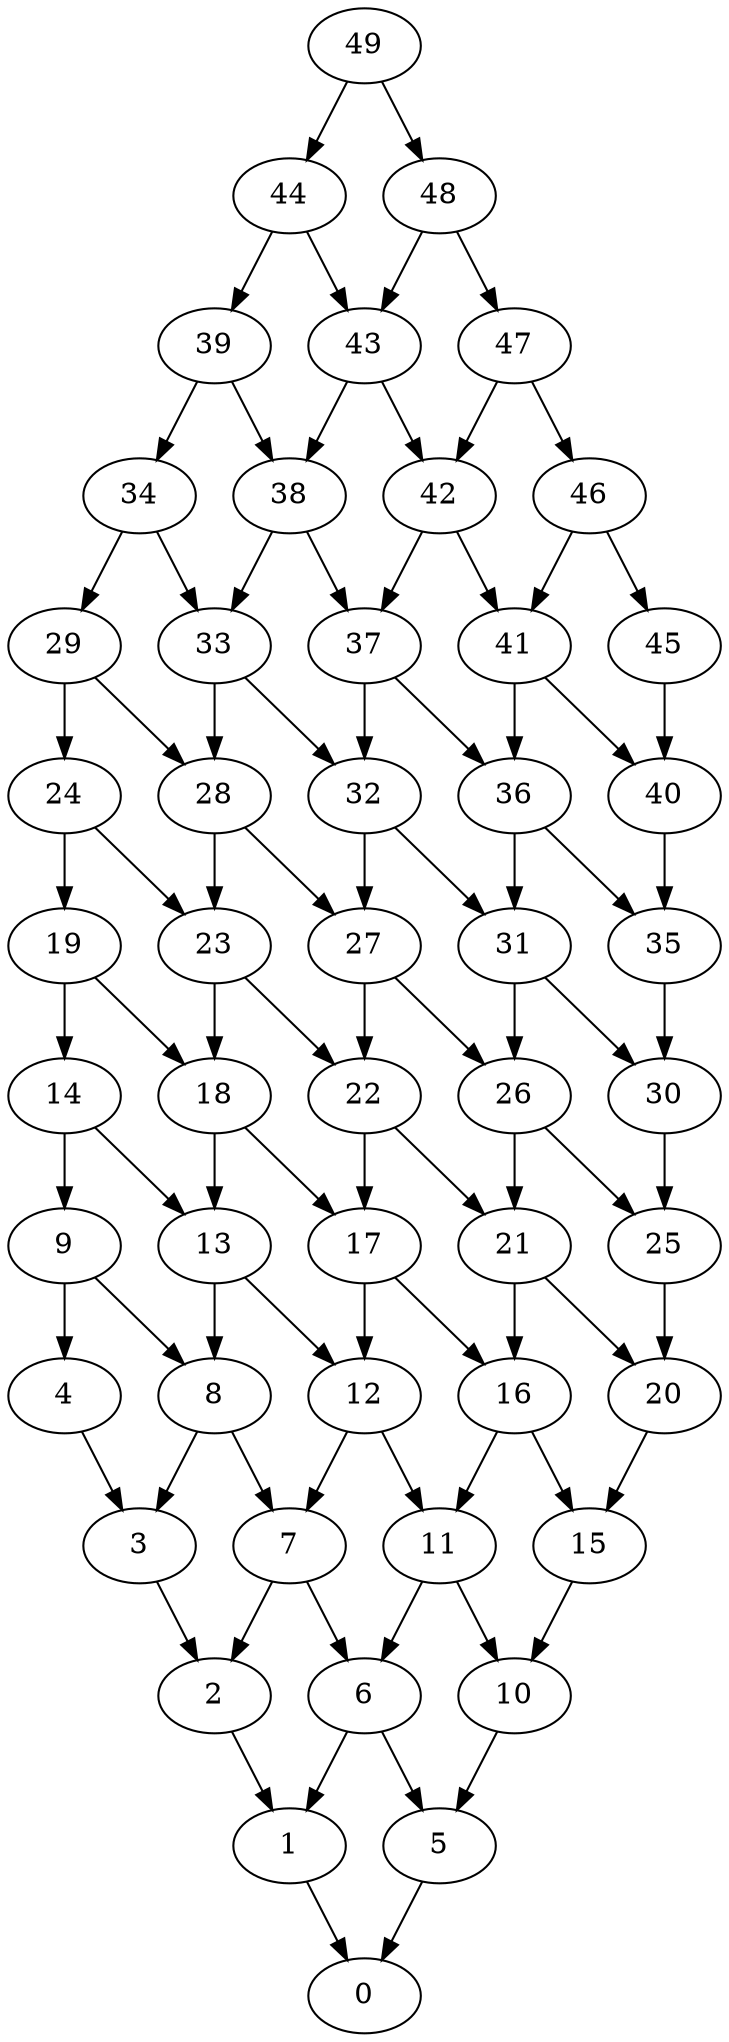 digraph Grid_columns_10_rows_5 {
0;
1;
2;
3;
4;
5;
6;
7;
8;
9;
10;
11;
12;
13;
14;
15;
16;
17;
18;
19;
20;
21;
22;
23;
24;
25;
26;
27;
28;
29;
30;
31;
32;
33;
34;
35;
36;
37;
38;
39;
40;
41;
42;
43;
44;
45;
46;
47;
48;
49;
1 -> 0;
2 -> 1;
3 -> 2;
4 -> 3;
5 -> 0;
6 -> 5;
6 -> 1;
7 -> 6;
7 -> 2;
8 -> 7;
8 -> 3;
9 -> 8;
9 -> 4;
10 -> 5;
11 -> 10;
11 -> 6;
12 -> 11;
12 -> 7;
13 -> 12;
13 -> 8;
14 -> 13;
14 -> 9;
15 -> 10;
16 -> 15;
16 -> 11;
17 -> 16;
17 -> 12;
18 -> 17;
18 -> 13;
19 -> 18;
19 -> 14;
20 -> 15;
21 -> 20;
21 -> 16;
22 -> 21;
22 -> 17;
23 -> 22;
23 -> 18;
24 -> 23;
24 -> 19;
25 -> 20;
26 -> 25;
26 -> 21;
27 -> 26;
27 -> 22;
28 -> 27;
28 -> 23;
29 -> 28;
29 -> 24;
30 -> 25;
31 -> 30;
31 -> 26;
32 -> 31;
32 -> 27;
33 -> 32;
33 -> 28;
34 -> 33;
34 -> 29;
35 -> 30;
36 -> 35;
36 -> 31;
37 -> 36;
37 -> 32;
38 -> 37;
38 -> 33;
39 -> 38;
39 -> 34;
40 -> 35;
41 -> 40;
41 -> 36;
42 -> 41;
42 -> 37;
43 -> 42;
43 -> 38;
44 -> 43;
44 -> 39;
45 -> 40;
46 -> 45;
46 -> 41;
47 -> 46;
47 -> 42;
48 -> 47;
48 -> 43;
49 -> 48;
49 -> 44;
}